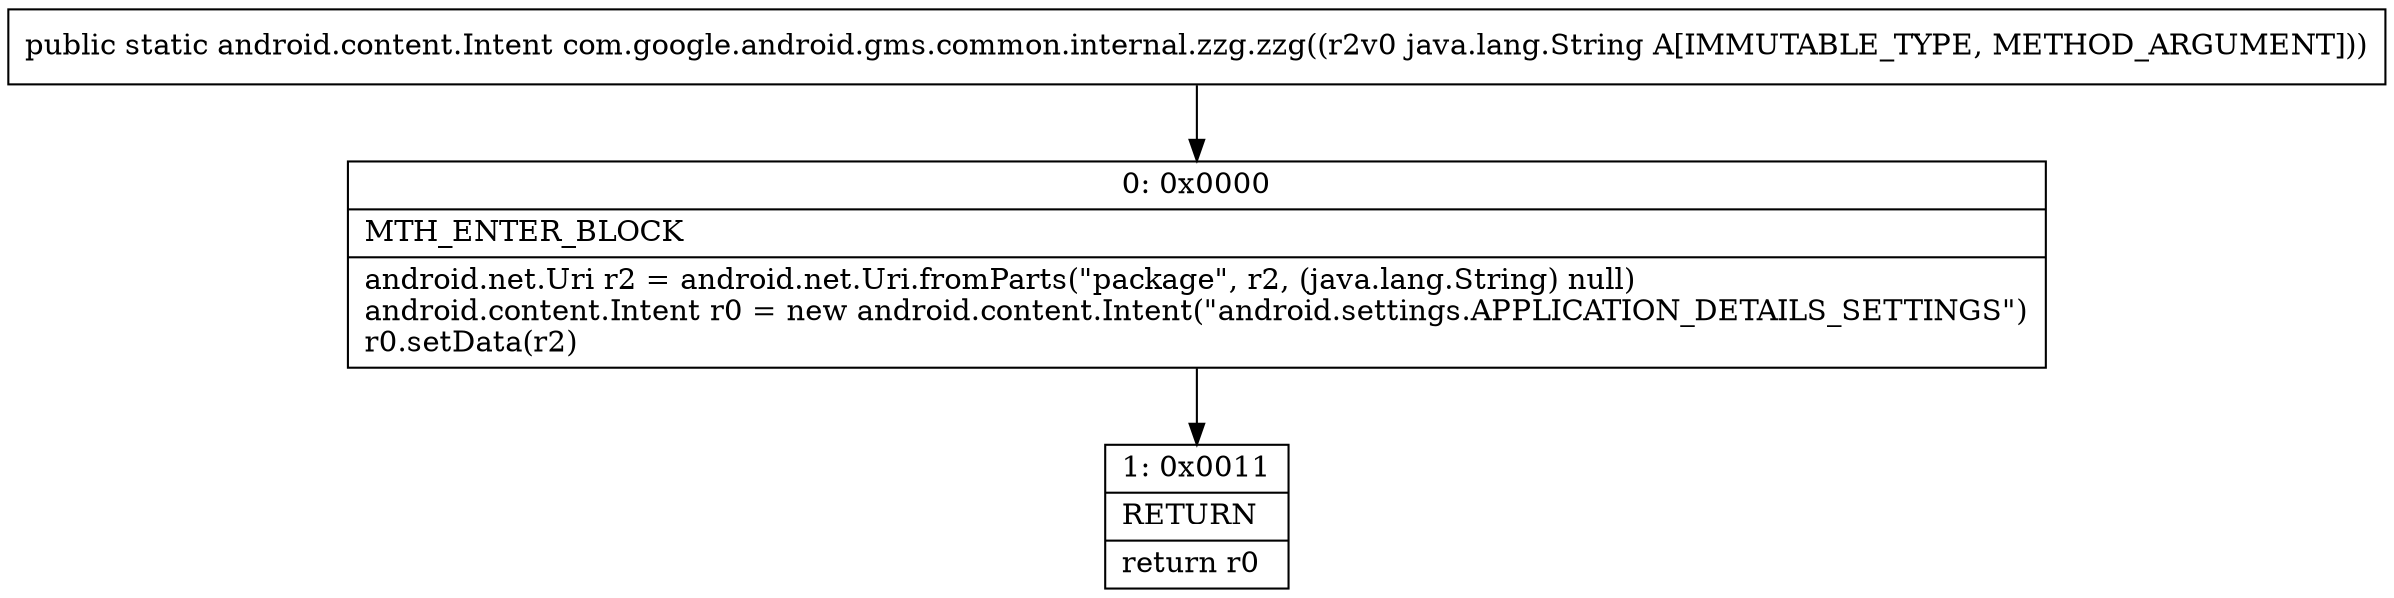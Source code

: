 digraph "CFG forcom.google.android.gms.common.internal.zzg.zzg(Ljava\/lang\/String;)Landroid\/content\/Intent;" {
Node_0 [shape=record,label="{0\:\ 0x0000|MTH_ENTER_BLOCK\l|android.net.Uri r2 = android.net.Uri.fromParts(\"package\", r2, (java.lang.String) null)\landroid.content.Intent r0 = new android.content.Intent(\"android.settings.APPLICATION_DETAILS_SETTINGS\")\lr0.setData(r2)\l}"];
Node_1 [shape=record,label="{1\:\ 0x0011|RETURN\l|return r0\l}"];
MethodNode[shape=record,label="{public static android.content.Intent com.google.android.gms.common.internal.zzg.zzg((r2v0 java.lang.String A[IMMUTABLE_TYPE, METHOD_ARGUMENT])) }"];
MethodNode -> Node_0;
Node_0 -> Node_1;
}

